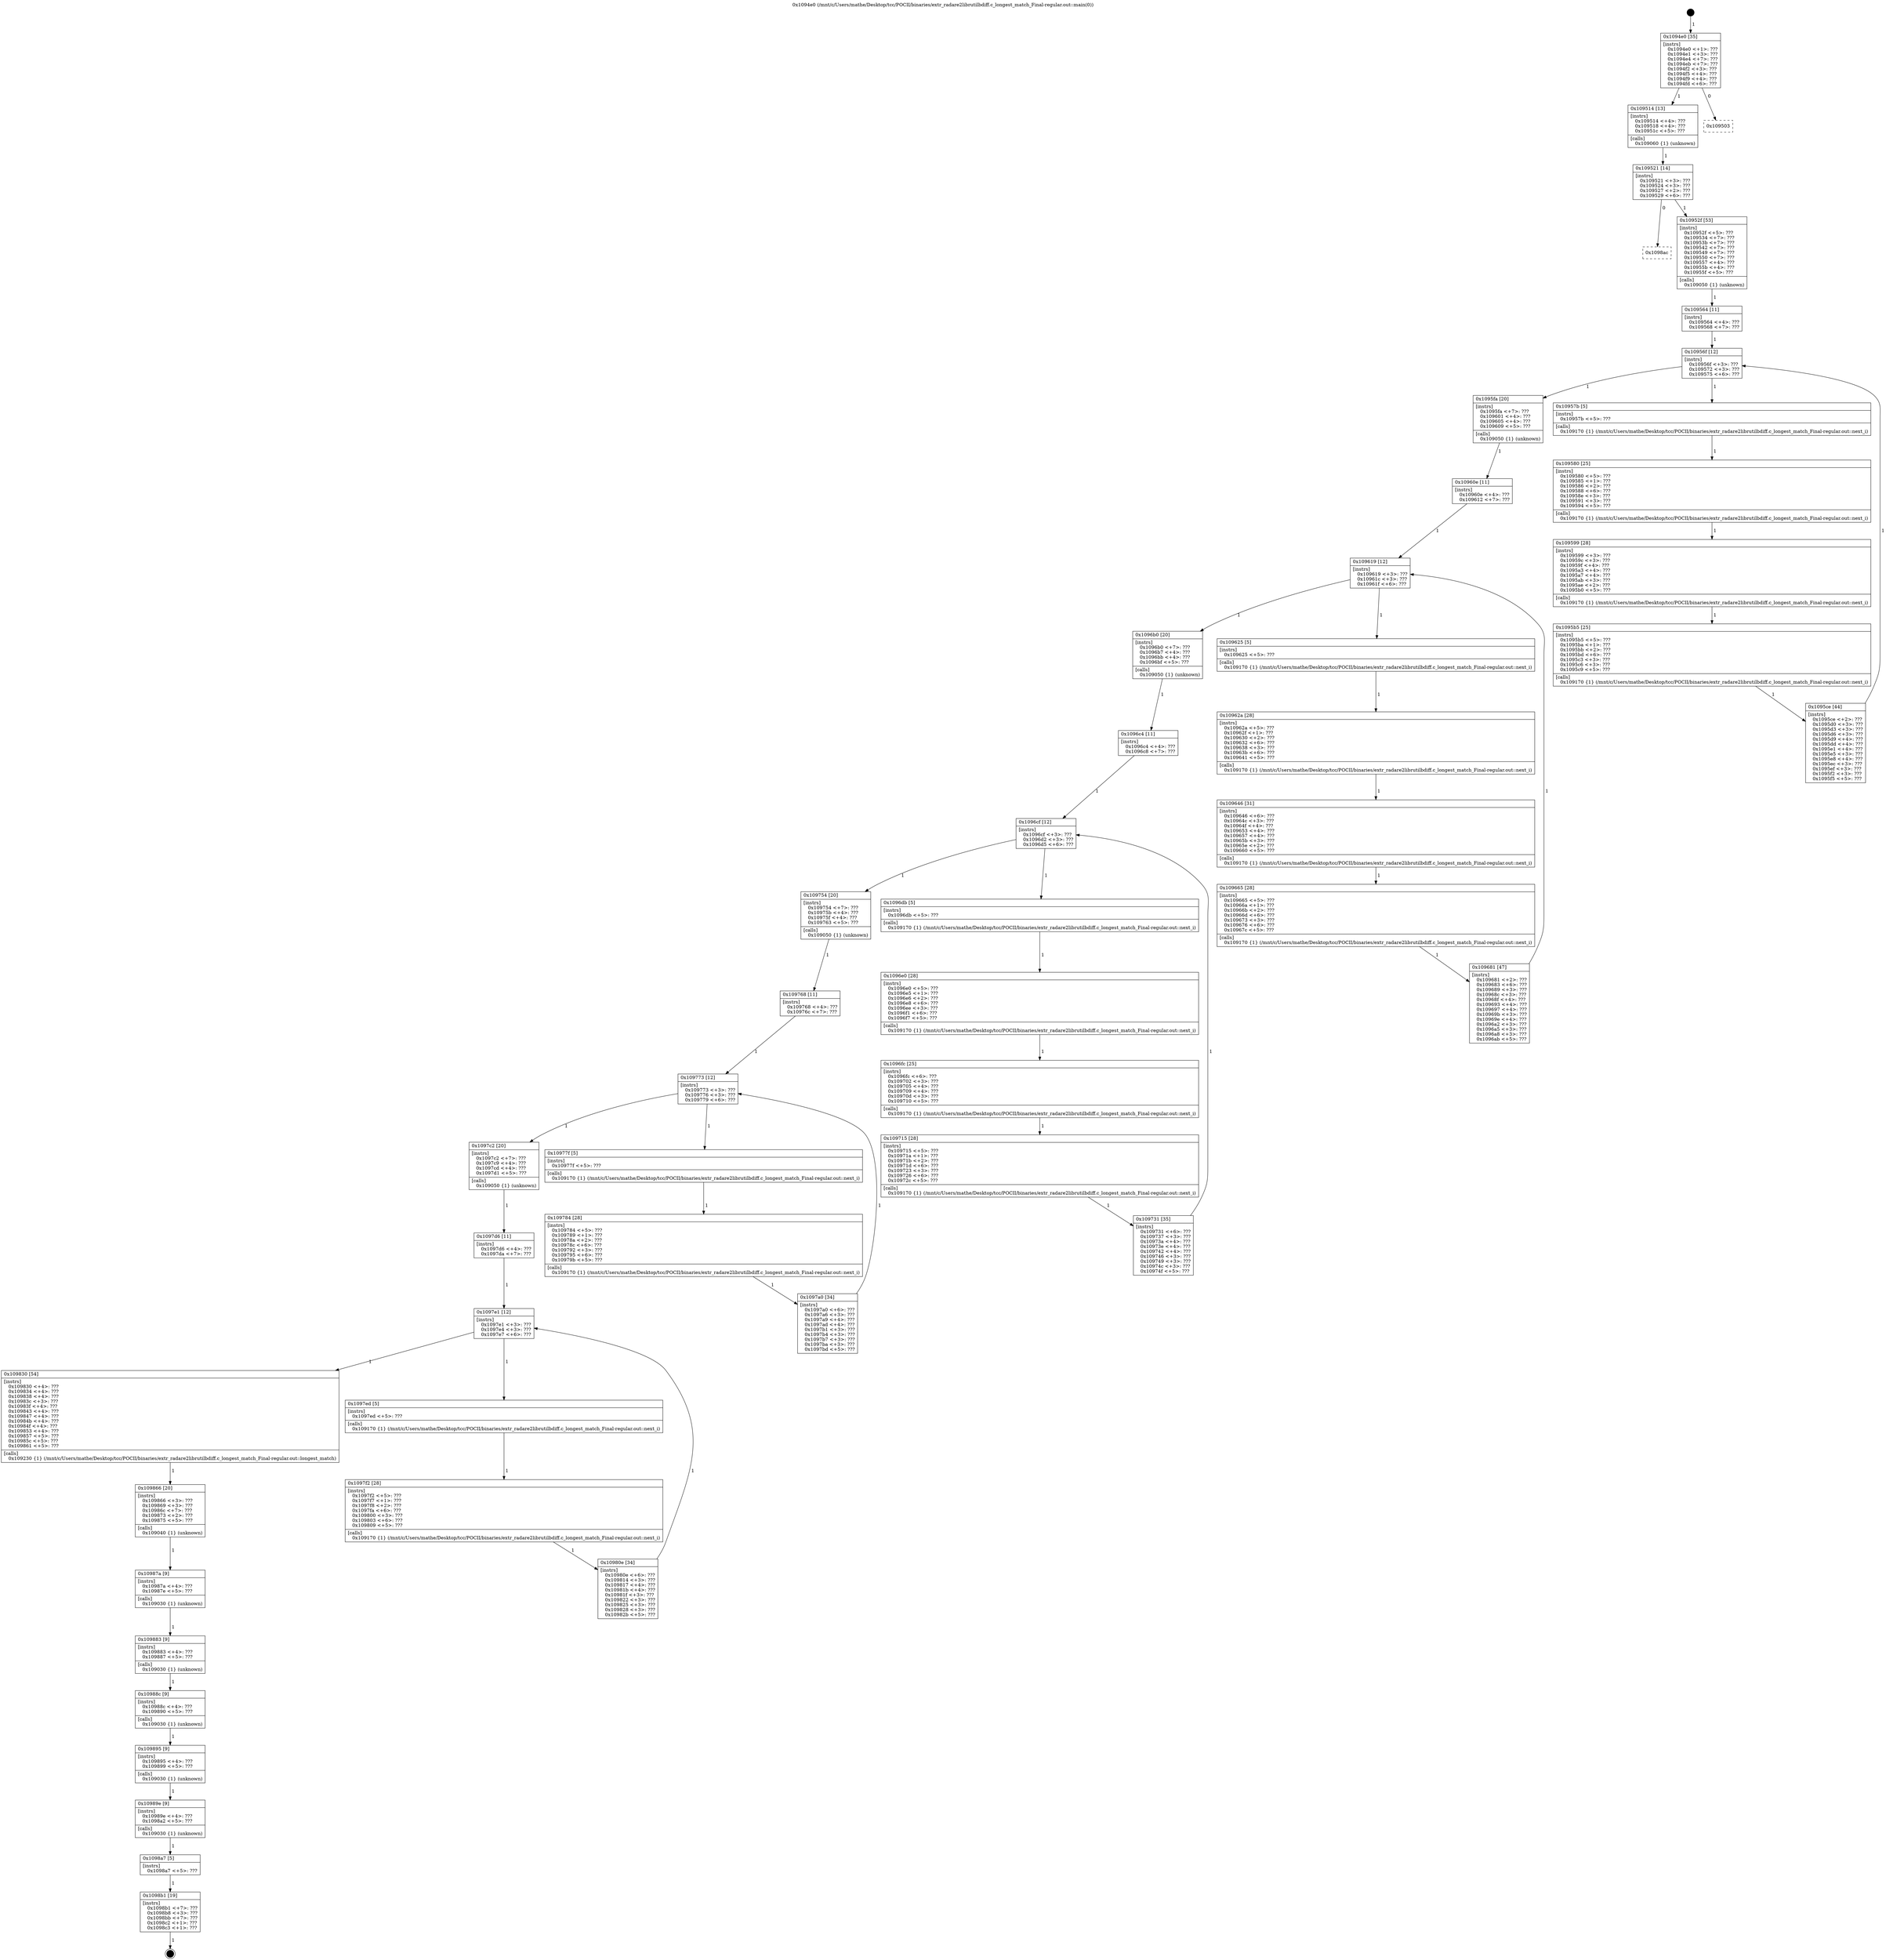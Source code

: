 digraph "0x1094e0" {
  label = "0x1094e0 (/mnt/c/Users/mathe/Desktop/tcc/POCII/binaries/extr_radare2librutilbdiff.c_longest_match_Final-regular.out::main(0))"
  labelloc = "t"
  node[shape=record]

  Entry [label="",width=0.3,height=0.3,shape=circle,fillcolor=black,style=filled]
  "0x1094e0" [label="{
     0x1094e0 [35]\l
     | [instrs]\l
     &nbsp;&nbsp;0x1094e0 \<+1\>: ???\l
     &nbsp;&nbsp;0x1094e1 \<+3\>: ???\l
     &nbsp;&nbsp;0x1094e4 \<+7\>: ???\l
     &nbsp;&nbsp;0x1094eb \<+7\>: ???\l
     &nbsp;&nbsp;0x1094f2 \<+3\>: ???\l
     &nbsp;&nbsp;0x1094f5 \<+4\>: ???\l
     &nbsp;&nbsp;0x1094f9 \<+4\>: ???\l
     &nbsp;&nbsp;0x1094fd \<+6\>: ???\l
  }"]
  "0x109514" [label="{
     0x109514 [13]\l
     | [instrs]\l
     &nbsp;&nbsp;0x109514 \<+4\>: ???\l
     &nbsp;&nbsp;0x109518 \<+4\>: ???\l
     &nbsp;&nbsp;0x10951c \<+5\>: ???\l
     | [calls]\l
     &nbsp;&nbsp;0x109060 \{1\} (unknown)\l
  }"]
  "0x109503" [label="{
     0x109503\l
  }", style=dashed]
  "0x109521" [label="{
     0x109521 [14]\l
     | [instrs]\l
     &nbsp;&nbsp;0x109521 \<+3\>: ???\l
     &nbsp;&nbsp;0x109524 \<+3\>: ???\l
     &nbsp;&nbsp;0x109527 \<+2\>: ???\l
     &nbsp;&nbsp;0x109529 \<+6\>: ???\l
  }"]
  "0x1098ac" [label="{
     0x1098ac\l
  }", style=dashed]
  "0x10952f" [label="{
     0x10952f [53]\l
     | [instrs]\l
     &nbsp;&nbsp;0x10952f \<+5\>: ???\l
     &nbsp;&nbsp;0x109534 \<+7\>: ???\l
     &nbsp;&nbsp;0x10953b \<+7\>: ???\l
     &nbsp;&nbsp;0x109542 \<+7\>: ???\l
     &nbsp;&nbsp;0x109549 \<+7\>: ???\l
     &nbsp;&nbsp;0x109550 \<+7\>: ???\l
     &nbsp;&nbsp;0x109557 \<+4\>: ???\l
     &nbsp;&nbsp;0x10955b \<+4\>: ???\l
     &nbsp;&nbsp;0x10955f \<+5\>: ???\l
     | [calls]\l
     &nbsp;&nbsp;0x109050 \{1\} (unknown)\l
  }"]
  Exit [label="",width=0.3,height=0.3,shape=circle,fillcolor=black,style=filled,peripheries=2]
  "0x10956f" [label="{
     0x10956f [12]\l
     | [instrs]\l
     &nbsp;&nbsp;0x10956f \<+3\>: ???\l
     &nbsp;&nbsp;0x109572 \<+3\>: ???\l
     &nbsp;&nbsp;0x109575 \<+6\>: ???\l
  }"]
  "0x1095fa" [label="{
     0x1095fa [20]\l
     | [instrs]\l
     &nbsp;&nbsp;0x1095fa \<+7\>: ???\l
     &nbsp;&nbsp;0x109601 \<+4\>: ???\l
     &nbsp;&nbsp;0x109605 \<+4\>: ???\l
     &nbsp;&nbsp;0x109609 \<+5\>: ???\l
     | [calls]\l
     &nbsp;&nbsp;0x109050 \{1\} (unknown)\l
  }"]
  "0x10957b" [label="{
     0x10957b [5]\l
     | [instrs]\l
     &nbsp;&nbsp;0x10957b \<+5\>: ???\l
     | [calls]\l
     &nbsp;&nbsp;0x109170 \{1\} (/mnt/c/Users/mathe/Desktop/tcc/POCII/binaries/extr_radare2librutilbdiff.c_longest_match_Final-regular.out::next_i)\l
  }"]
  "0x109580" [label="{
     0x109580 [25]\l
     | [instrs]\l
     &nbsp;&nbsp;0x109580 \<+5\>: ???\l
     &nbsp;&nbsp;0x109585 \<+1\>: ???\l
     &nbsp;&nbsp;0x109586 \<+2\>: ???\l
     &nbsp;&nbsp;0x109588 \<+6\>: ???\l
     &nbsp;&nbsp;0x10958e \<+3\>: ???\l
     &nbsp;&nbsp;0x109591 \<+3\>: ???\l
     &nbsp;&nbsp;0x109594 \<+5\>: ???\l
     | [calls]\l
     &nbsp;&nbsp;0x109170 \{1\} (/mnt/c/Users/mathe/Desktop/tcc/POCII/binaries/extr_radare2librutilbdiff.c_longest_match_Final-regular.out::next_i)\l
  }"]
  "0x109599" [label="{
     0x109599 [28]\l
     | [instrs]\l
     &nbsp;&nbsp;0x109599 \<+3\>: ???\l
     &nbsp;&nbsp;0x10959c \<+3\>: ???\l
     &nbsp;&nbsp;0x10959f \<+4\>: ???\l
     &nbsp;&nbsp;0x1095a3 \<+4\>: ???\l
     &nbsp;&nbsp;0x1095a7 \<+4\>: ???\l
     &nbsp;&nbsp;0x1095ab \<+3\>: ???\l
     &nbsp;&nbsp;0x1095ae \<+2\>: ???\l
     &nbsp;&nbsp;0x1095b0 \<+5\>: ???\l
     | [calls]\l
     &nbsp;&nbsp;0x109170 \{1\} (/mnt/c/Users/mathe/Desktop/tcc/POCII/binaries/extr_radare2librutilbdiff.c_longest_match_Final-regular.out::next_i)\l
  }"]
  "0x1095b5" [label="{
     0x1095b5 [25]\l
     | [instrs]\l
     &nbsp;&nbsp;0x1095b5 \<+5\>: ???\l
     &nbsp;&nbsp;0x1095ba \<+1\>: ???\l
     &nbsp;&nbsp;0x1095bb \<+2\>: ???\l
     &nbsp;&nbsp;0x1095bd \<+6\>: ???\l
     &nbsp;&nbsp;0x1095c3 \<+3\>: ???\l
     &nbsp;&nbsp;0x1095c6 \<+3\>: ???\l
     &nbsp;&nbsp;0x1095c9 \<+5\>: ???\l
     | [calls]\l
     &nbsp;&nbsp;0x109170 \{1\} (/mnt/c/Users/mathe/Desktop/tcc/POCII/binaries/extr_radare2librutilbdiff.c_longest_match_Final-regular.out::next_i)\l
  }"]
  "0x1095ce" [label="{
     0x1095ce [44]\l
     | [instrs]\l
     &nbsp;&nbsp;0x1095ce \<+2\>: ???\l
     &nbsp;&nbsp;0x1095d0 \<+3\>: ???\l
     &nbsp;&nbsp;0x1095d3 \<+3\>: ???\l
     &nbsp;&nbsp;0x1095d6 \<+3\>: ???\l
     &nbsp;&nbsp;0x1095d9 \<+4\>: ???\l
     &nbsp;&nbsp;0x1095dd \<+4\>: ???\l
     &nbsp;&nbsp;0x1095e1 \<+4\>: ???\l
     &nbsp;&nbsp;0x1095e5 \<+3\>: ???\l
     &nbsp;&nbsp;0x1095e8 \<+4\>: ???\l
     &nbsp;&nbsp;0x1095ec \<+3\>: ???\l
     &nbsp;&nbsp;0x1095ef \<+3\>: ???\l
     &nbsp;&nbsp;0x1095f2 \<+3\>: ???\l
     &nbsp;&nbsp;0x1095f5 \<+5\>: ???\l
  }"]
  "0x109564" [label="{
     0x109564 [11]\l
     | [instrs]\l
     &nbsp;&nbsp;0x109564 \<+4\>: ???\l
     &nbsp;&nbsp;0x109568 \<+7\>: ???\l
  }"]
  "0x109619" [label="{
     0x109619 [12]\l
     | [instrs]\l
     &nbsp;&nbsp;0x109619 \<+3\>: ???\l
     &nbsp;&nbsp;0x10961c \<+3\>: ???\l
     &nbsp;&nbsp;0x10961f \<+6\>: ???\l
  }"]
  "0x1096b0" [label="{
     0x1096b0 [20]\l
     | [instrs]\l
     &nbsp;&nbsp;0x1096b0 \<+7\>: ???\l
     &nbsp;&nbsp;0x1096b7 \<+4\>: ???\l
     &nbsp;&nbsp;0x1096bb \<+4\>: ???\l
     &nbsp;&nbsp;0x1096bf \<+5\>: ???\l
     | [calls]\l
     &nbsp;&nbsp;0x109050 \{1\} (unknown)\l
  }"]
  "0x109625" [label="{
     0x109625 [5]\l
     | [instrs]\l
     &nbsp;&nbsp;0x109625 \<+5\>: ???\l
     | [calls]\l
     &nbsp;&nbsp;0x109170 \{1\} (/mnt/c/Users/mathe/Desktop/tcc/POCII/binaries/extr_radare2librutilbdiff.c_longest_match_Final-regular.out::next_i)\l
  }"]
  "0x10962a" [label="{
     0x10962a [28]\l
     | [instrs]\l
     &nbsp;&nbsp;0x10962a \<+5\>: ???\l
     &nbsp;&nbsp;0x10962f \<+1\>: ???\l
     &nbsp;&nbsp;0x109630 \<+2\>: ???\l
     &nbsp;&nbsp;0x109632 \<+6\>: ???\l
     &nbsp;&nbsp;0x109638 \<+3\>: ???\l
     &nbsp;&nbsp;0x10963b \<+6\>: ???\l
     &nbsp;&nbsp;0x109641 \<+5\>: ???\l
     | [calls]\l
     &nbsp;&nbsp;0x109170 \{1\} (/mnt/c/Users/mathe/Desktop/tcc/POCII/binaries/extr_radare2librutilbdiff.c_longest_match_Final-regular.out::next_i)\l
  }"]
  "0x109646" [label="{
     0x109646 [31]\l
     | [instrs]\l
     &nbsp;&nbsp;0x109646 \<+6\>: ???\l
     &nbsp;&nbsp;0x10964c \<+3\>: ???\l
     &nbsp;&nbsp;0x10964f \<+4\>: ???\l
     &nbsp;&nbsp;0x109653 \<+4\>: ???\l
     &nbsp;&nbsp;0x109657 \<+4\>: ???\l
     &nbsp;&nbsp;0x10965b \<+3\>: ???\l
     &nbsp;&nbsp;0x10965e \<+2\>: ???\l
     &nbsp;&nbsp;0x109660 \<+5\>: ???\l
     | [calls]\l
     &nbsp;&nbsp;0x109170 \{1\} (/mnt/c/Users/mathe/Desktop/tcc/POCII/binaries/extr_radare2librutilbdiff.c_longest_match_Final-regular.out::next_i)\l
  }"]
  "0x109665" [label="{
     0x109665 [28]\l
     | [instrs]\l
     &nbsp;&nbsp;0x109665 \<+5\>: ???\l
     &nbsp;&nbsp;0x10966a \<+1\>: ???\l
     &nbsp;&nbsp;0x10966b \<+2\>: ???\l
     &nbsp;&nbsp;0x10966d \<+6\>: ???\l
     &nbsp;&nbsp;0x109673 \<+3\>: ???\l
     &nbsp;&nbsp;0x109676 \<+6\>: ???\l
     &nbsp;&nbsp;0x10967c \<+5\>: ???\l
     | [calls]\l
     &nbsp;&nbsp;0x109170 \{1\} (/mnt/c/Users/mathe/Desktop/tcc/POCII/binaries/extr_radare2librutilbdiff.c_longest_match_Final-regular.out::next_i)\l
  }"]
  "0x109681" [label="{
     0x109681 [47]\l
     | [instrs]\l
     &nbsp;&nbsp;0x109681 \<+2\>: ???\l
     &nbsp;&nbsp;0x109683 \<+6\>: ???\l
     &nbsp;&nbsp;0x109689 \<+3\>: ???\l
     &nbsp;&nbsp;0x10968c \<+3\>: ???\l
     &nbsp;&nbsp;0x10968f \<+4\>: ???\l
     &nbsp;&nbsp;0x109693 \<+4\>: ???\l
     &nbsp;&nbsp;0x109697 \<+4\>: ???\l
     &nbsp;&nbsp;0x10969b \<+3\>: ???\l
     &nbsp;&nbsp;0x10969e \<+4\>: ???\l
     &nbsp;&nbsp;0x1096a2 \<+3\>: ???\l
     &nbsp;&nbsp;0x1096a5 \<+3\>: ???\l
     &nbsp;&nbsp;0x1096a8 \<+3\>: ???\l
     &nbsp;&nbsp;0x1096ab \<+5\>: ???\l
  }"]
  "0x10960e" [label="{
     0x10960e [11]\l
     | [instrs]\l
     &nbsp;&nbsp;0x10960e \<+4\>: ???\l
     &nbsp;&nbsp;0x109612 \<+7\>: ???\l
  }"]
  "0x1096cf" [label="{
     0x1096cf [12]\l
     | [instrs]\l
     &nbsp;&nbsp;0x1096cf \<+3\>: ???\l
     &nbsp;&nbsp;0x1096d2 \<+3\>: ???\l
     &nbsp;&nbsp;0x1096d5 \<+6\>: ???\l
  }"]
  "0x109754" [label="{
     0x109754 [20]\l
     | [instrs]\l
     &nbsp;&nbsp;0x109754 \<+7\>: ???\l
     &nbsp;&nbsp;0x10975b \<+4\>: ???\l
     &nbsp;&nbsp;0x10975f \<+4\>: ???\l
     &nbsp;&nbsp;0x109763 \<+5\>: ???\l
     | [calls]\l
     &nbsp;&nbsp;0x109050 \{1\} (unknown)\l
  }"]
  "0x1096db" [label="{
     0x1096db [5]\l
     | [instrs]\l
     &nbsp;&nbsp;0x1096db \<+5\>: ???\l
     | [calls]\l
     &nbsp;&nbsp;0x109170 \{1\} (/mnt/c/Users/mathe/Desktop/tcc/POCII/binaries/extr_radare2librutilbdiff.c_longest_match_Final-regular.out::next_i)\l
  }"]
  "0x1096e0" [label="{
     0x1096e0 [28]\l
     | [instrs]\l
     &nbsp;&nbsp;0x1096e0 \<+5\>: ???\l
     &nbsp;&nbsp;0x1096e5 \<+1\>: ???\l
     &nbsp;&nbsp;0x1096e6 \<+2\>: ???\l
     &nbsp;&nbsp;0x1096e8 \<+6\>: ???\l
     &nbsp;&nbsp;0x1096ee \<+3\>: ???\l
     &nbsp;&nbsp;0x1096f1 \<+6\>: ???\l
     &nbsp;&nbsp;0x1096f7 \<+5\>: ???\l
     | [calls]\l
     &nbsp;&nbsp;0x109170 \{1\} (/mnt/c/Users/mathe/Desktop/tcc/POCII/binaries/extr_radare2librutilbdiff.c_longest_match_Final-regular.out::next_i)\l
  }"]
  "0x1096fc" [label="{
     0x1096fc [25]\l
     | [instrs]\l
     &nbsp;&nbsp;0x1096fc \<+6\>: ???\l
     &nbsp;&nbsp;0x109702 \<+3\>: ???\l
     &nbsp;&nbsp;0x109705 \<+4\>: ???\l
     &nbsp;&nbsp;0x109709 \<+4\>: ???\l
     &nbsp;&nbsp;0x10970d \<+3\>: ???\l
     &nbsp;&nbsp;0x109710 \<+5\>: ???\l
     | [calls]\l
     &nbsp;&nbsp;0x109170 \{1\} (/mnt/c/Users/mathe/Desktop/tcc/POCII/binaries/extr_radare2librutilbdiff.c_longest_match_Final-regular.out::next_i)\l
  }"]
  "0x109715" [label="{
     0x109715 [28]\l
     | [instrs]\l
     &nbsp;&nbsp;0x109715 \<+5\>: ???\l
     &nbsp;&nbsp;0x10971a \<+1\>: ???\l
     &nbsp;&nbsp;0x10971b \<+2\>: ???\l
     &nbsp;&nbsp;0x10971d \<+6\>: ???\l
     &nbsp;&nbsp;0x109723 \<+3\>: ???\l
     &nbsp;&nbsp;0x109726 \<+6\>: ???\l
     &nbsp;&nbsp;0x10972c \<+5\>: ???\l
     | [calls]\l
     &nbsp;&nbsp;0x109170 \{1\} (/mnt/c/Users/mathe/Desktop/tcc/POCII/binaries/extr_radare2librutilbdiff.c_longest_match_Final-regular.out::next_i)\l
  }"]
  "0x109731" [label="{
     0x109731 [35]\l
     | [instrs]\l
     &nbsp;&nbsp;0x109731 \<+6\>: ???\l
     &nbsp;&nbsp;0x109737 \<+3\>: ???\l
     &nbsp;&nbsp;0x10973a \<+4\>: ???\l
     &nbsp;&nbsp;0x10973e \<+4\>: ???\l
     &nbsp;&nbsp;0x109742 \<+4\>: ???\l
     &nbsp;&nbsp;0x109746 \<+3\>: ???\l
     &nbsp;&nbsp;0x109749 \<+3\>: ???\l
     &nbsp;&nbsp;0x10974c \<+3\>: ???\l
     &nbsp;&nbsp;0x10974f \<+5\>: ???\l
  }"]
  "0x1096c4" [label="{
     0x1096c4 [11]\l
     | [instrs]\l
     &nbsp;&nbsp;0x1096c4 \<+4\>: ???\l
     &nbsp;&nbsp;0x1096c8 \<+7\>: ???\l
  }"]
  "0x109773" [label="{
     0x109773 [12]\l
     | [instrs]\l
     &nbsp;&nbsp;0x109773 \<+3\>: ???\l
     &nbsp;&nbsp;0x109776 \<+3\>: ???\l
     &nbsp;&nbsp;0x109779 \<+6\>: ???\l
  }"]
  "0x1097c2" [label="{
     0x1097c2 [20]\l
     | [instrs]\l
     &nbsp;&nbsp;0x1097c2 \<+7\>: ???\l
     &nbsp;&nbsp;0x1097c9 \<+4\>: ???\l
     &nbsp;&nbsp;0x1097cd \<+4\>: ???\l
     &nbsp;&nbsp;0x1097d1 \<+5\>: ???\l
     | [calls]\l
     &nbsp;&nbsp;0x109050 \{1\} (unknown)\l
  }"]
  "0x10977f" [label="{
     0x10977f [5]\l
     | [instrs]\l
     &nbsp;&nbsp;0x10977f \<+5\>: ???\l
     | [calls]\l
     &nbsp;&nbsp;0x109170 \{1\} (/mnt/c/Users/mathe/Desktop/tcc/POCII/binaries/extr_radare2librutilbdiff.c_longest_match_Final-regular.out::next_i)\l
  }"]
  "0x109784" [label="{
     0x109784 [28]\l
     | [instrs]\l
     &nbsp;&nbsp;0x109784 \<+5\>: ???\l
     &nbsp;&nbsp;0x109789 \<+1\>: ???\l
     &nbsp;&nbsp;0x10978a \<+2\>: ???\l
     &nbsp;&nbsp;0x10978c \<+6\>: ???\l
     &nbsp;&nbsp;0x109792 \<+3\>: ???\l
     &nbsp;&nbsp;0x109795 \<+6\>: ???\l
     &nbsp;&nbsp;0x10979b \<+5\>: ???\l
     | [calls]\l
     &nbsp;&nbsp;0x109170 \{1\} (/mnt/c/Users/mathe/Desktop/tcc/POCII/binaries/extr_radare2librutilbdiff.c_longest_match_Final-regular.out::next_i)\l
  }"]
  "0x1097a0" [label="{
     0x1097a0 [34]\l
     | [instrs]\l
     &nbsp;&nbsp;0x1097a0 \<+6\>: ???\l
     &nbsp;&nbsp;0x1097a6 \<+3\>: ???\l
     &nbsp;&nbsp;0x1097a9 \<+4\>: ???\l
     &nbsp;&nbsp;0x1097ad \<+4\>: ???\l
     &nbsp;&nbsp;0x1097b1 \<+3\>: ???\l
     &nbsp;&nbsp;0x1097b4 \<+3\>: ???\l
     &nbsp;&nbsp;0x1097b7 \<+3\>: ???\l
     &nbsp;&nbsp;0x1097ba \<+3\>: ???\l
     &nbsp;&nbsp;0x1097bd \<+5\>: ???\l
  }"]
  "0x109768" [label="{
     0x109768 [11]\l
     | [instrs]\l
     &nbsp;&nbsp;0x109768 \<+4\>: ???\l
     &nbsp;&nbsp;0x10976c \<+7\>: ???\l
  }"]
  "0x1097e1" [label="{
     0x1097e1 [12]\l
     | [instrs]\l
     &nbsp;&nbsp;0x1097e1 \<+3\>: ???\l
     &nbsp;&nbsp;0x1097e4 \<+3\>: ???\l
     &nbsp;&nbsp;0x1097e7 \<+6\>: ???\l
  }"]
  "0x109830" [label="{
     0x109830 [54]\l
     | [instrs]\l
     &nbsp;&nbsp;0x109830 \<+4\>: ???\l
     &nbsp;&nbsp;0x109834 \<+4\>: ???\l
     &nbsp;&nbsp;0x109838 \<+4\>: ???\l
     &nbsp;&nbsp;0x10983c \<+3\>: ???\l
     &nbsp;&nbsp;0x10983f \<+4\>: ???\l
     &nbsp;&nbsp;0x109843 \<+4\>: ???\l
     &nbsp;&nbsp;0x109847 \<+4\>: ???\l
     &nbsp;&nbsp;0x10984b \<+4\>: ???\l
     &nbsp;&nbsp;0x10984f \<+4\>: ???\l
     &nbsp;&nbsp;0x109853 \<+4\>: ???\l
     &nbsp;&nbsp;0x109857 \<+5\>: ???\l
     &nbsp;&nbsp;0x10985c \<+5\>: ???\l
     &nbsp;&nbsp;0x109861 \<+5\>: ???\l
     | [calls]\l
     &nbsp;&nbsp;0x109230 \{1\} (/mnt/c/Users/mathe/Desktop/tcc/POCII/binaries/extr_radare2librutilbdiff.c_longest_match_Final-regular.out::longest_match)\l
  }"]
  "0x1097ed" [label="{
     0x1097ed [5]\l
     | [instrs]\l
     &nbsp;&nbsp;0x1097ed \<+5\>: ???\l
     | [calls]\l
     &nbsp;&nbsp;0x109170 \{1\} (/mnt/c/Users/mathe/Desktop/tcc/POCII/binaries/extr_radare2librutilbdiff.c_longest_match_Final-regular.out::next_i)\l
  }"]
  "0x1097f2" [label="{
     0x1097f2 [28]\l
     | [instrs]\l
     &nbsp;&nbsp;0x1097f2 \<+5\>: ???\l
     &nbsp;&nbsp;0x1097f7 \<+1\>: ???\l
     &nbsp;&nbsp;0x1097f8 \<+2\>: ???\l
     &nbsp;&nbsp;0x1097fa \<+6\>: ???\l
     &nbsp;&nbsp;0x109800 \<+3\>: ???\l
     &nbsp;&nbsp;0x109803 \<+6\>: ???\l
     &nbsp;&nbsp;0x109809 \<+5\>: ???\l
     | [calls]\l
     &nbsp;&nbsp;0x109170 \{1\} (/mnt/c/Users/mathe/Desktop/tcc/POCII/binaries/extr_radare2librutilbdiff.c_longest_match_Final-regular.out::next_i)\l
  }"]
  "0x10980e" [label="{
     0x10980e [34]\l
     | [instrs]\l
     &nbsp;&nbsp;0x10980e \<+6\>: ???\l
     &nbsp;&nbsp;0x109814 \<+3\>: ???\l
     &nbsp;&nbsp;0x109817 \<+4\>: ???\l
     &nbsp;&nbsp;0x10981b \<+4\>: ???\l
     &nbsp;&nbsp;0x10981f \<+3\>: ???\l
     &nbsp;&nbsp;0x109822 \<+3\>: ???\l
     &nbsp;&nbsp;0x109825 \<+3\>: ???\l
     &nbsp;&nbsp;0x109828 \<+3\>: ???\l
     &nbsp;&nbsp;0x10982b \<+5\>: ???\l
  }"]
  "0x1097d6" [label="{
     0x1097d6 [11]\l
     | [instrs]\l
     &nbsp;&nbsp;0x1097d6 \<+4\>: ???\l
     &nbsp;&nbsp;0x1097da \<+7\>: ???\l
  }"]
  "0x109866" [label="{
     0x109866 [20]\l
     | [instrs]\l
     &nbsp;&nbsp;0x109866 \<+3\>: ???\l
     &nbsp;&nbsp;0x109869 \<+3\>: ???\l
     &nbsp;&nbsp;0x10986c \<+7\>: ???\l
     &nbsp;&nbsp;0x109873 \<+2\>: ???\l
     &nbsp;&nbsp;0x109875 \<+5\>: ???\l
     | [calls]\l
     &nbsp;&nbsp;0x109040 \{1\} (unknown)\l
  }"]
  "0x10987a" [label="{
     0x10987a [9]\l
     | [instrs]\l
     &nbsp;&nbsp;0x10987a \<+4\>: ???\l
     &nbsp;&nbsp;0x10987e \<+5\>: ???\l
     | [calls]\l
     &nbsp;&nbsp;0x109030 \{1\} (unknown)\l
  }"]
  "0x109883" [label="{
     0x109883 [9]\l
     | [instrs]\l
     &nbsp;&nbsp;0x109883 \<+4\>: ???\l
     &nbsp;&nbsp;0x109887 \<+5\>: ???\l
     | [calls]\l
     &nbsp;&nbsp;0x109030 \{1\} (unknown)\l
  }"]
  "0x10988c" [label="{
     0x10988c [9]\l
     | [instrs]\l
     &nbsp;&nbsp;0x10988c \<+4\>: ???\l
     &nbsp;&nbsp;0x109890 \<+5\>: ???\l
     | [calls]\l
     &nbsp;&nbsp;0x109030 \{1\} (unknown)\l
  }"]
  "0x109895" [label="{
     0x109895 [9]\l
     | [instrs]\l
     &nbsp;&nbsp;0x109895 \<+4\>: ???\l
     &nbsp;&nbsp;0x109899 \<+5\>: ???\l
     | [calls]\l
     &nbsp;&nbsp;0x109030 \{1\} (unknown)\l
  }"]
  "0x10989e" [label="{
     0x10989e [9]\l
     | [instrs]\l
     &nbsp;&nbsp;0x10989e \<+4\>: ???\l
     &nbsp;&nbsp;0x1098a2 \<+5\>: ???\l
     | [calls]\l
     &nbsp;&nbsp;0x109030 \{1\} (unknown)\l
  }"]
  "0x1098a7" [label="{
     0x1098a7 [5]\l
     | [instrs]\l
     &nbsp;&nbsp;0x1098a7 \<+5\>: ???\l
  }"]
  "0x1098b1" [label="{
     0x1098b1 [19]\l
     | [instrs]\l
     &nbsp;&nbsp;0x1098b1 \<+7\>: ???\l
     &nbsp;&nbsp;0x1098b8 \<+3\>: ???\l
     &nbsp;&nbsp;0x1098bb \<+7\>: ???\l
     &nbsp;&nbsp;0x1098c2 \<+1\>: ???\l
     &nbsp;&nbsp;0x1098c3 \<+1\>: ???\l
  }"]
  Entry -> "0x1094e0" [label=" 1"]
  "0x1094e0" -> "0x109514" [label=" 1"]
  "0x1094e0" -> "0x109503" [label=" 0"]
  "0x109514" -> "0x109521" [label=" 1"]
  "0x109521" -> "0x1098ac" [label=" 0"]
  "0x109521" -> "0x10952f" [label=" 1"]
  "0x1098b1" -> Exit [label=" 1"]
  "0x10952f" -> "0x109564" [label=" 1"]
  "0x10956f" -> "0x1095fa" [label=" 1"]
  "0x10956f" -> "0x10957b" [label=" 1"]
  "0x10957b" -> "0x109580" [label=" 1"]
  "0x109580" -> "0x109599" [label=" 1"]
  "0x109599" -> "0x1095b5" [label=" 1"]
  "0x1095b5" -> "0x1095ce" [label=" 1"]
  "0x109564" -> "0x10956f" [label=" 1"]
  "0x1095ce" -> "0x10956f" [label=" 1"]
  "0x1095fa" -> "0x10960e" [label=" 1"]
  "0x109619" -> "0x1096b0" [label=" 1"]
  "0x109619" -> "0x109625" [label=" 1"]
  "0x109625" -> "0x10962a" [label=" 1"]
  "0x10962a" -> "0x109646" [label=" 1"]
  "0x109646" -> "0x109665" [label=" 1"]
  "0x109665" -> "0x109681" [label=" 1"]
  "0x10960e" -> "0x109619" [label=" 1"]
  "0x109681" -> "0x109619" [label=" 1"]
  "0x1096b0" -> "0x1096c4" [label=" 1"]
  "0x1096cf" -> "0x109754" [label=" 1"]
  "0x1096cf" -> "0x1096db" [label=" 1"]
  "0x1096db" -> "0x1096e0" [label=" 1"]
  "0x1096e0" -> "0x1096fc" [label=" 1"]
  "0x1096fc" -> "0x109715" [label=" 1"]
  "0x109715" -> "0x109731" [label=" 1"]
  "0x1096c4" -> "0x1096cf" [label=" 1"]
  "0x109731" -> "0x1096cf" [label=" 1"]
  "0x109754" -> "0x109768" [label=" 1"]
  "0x109773" -> "0x1097c2" [label=" 1"]
  "0x109773" -> "0x10977f" [label=" 1"]
  "0x10977f" -> "0x109784" [label=" 1"]
  "0x109784" -> "0x1097a0" [label=" 1"]
  "0x109768" -> "0x109773" [label=" 1"]
  "0x1097a0" -> "0x109773" [label=" 1"]
  "0x1097c2" -> "0x1097d6" [label=" 1"]
  "0x1097e1" -> "0x109830" [label=" 1"]
  "0x1097e1" -> "0x1097ed" [label=" 1"]
  "0x1097ed" -> "0x1097f2" [label=" 1"]
  "0x1097f2" -> "0x10980e" [label=" 1"]
  "0x1097d6" -> "0x1097e1" [label=" 1"]
  "0x10980e" -> "0x1097e1" [label=" 1"]
  "0x109830" -> "0x109866" [label=" 1"]
  "0x109866" -> "0x10987a" [label=" 1"]
  "0x10987a" -> "0x109883" [label=" 1"]
  "0x109883" -> "0x10988c" [label=" 1"]
  "0x10988c" -> "0x109895" [label=" 1"]
  "0x109895" -> "0x10989e" [label=" 1"]
  "0x10989e" -> "0x1098a7" [label=" 1"]
  "0x1098a7" -> "0x1098b1" [label=" 1"]
}
